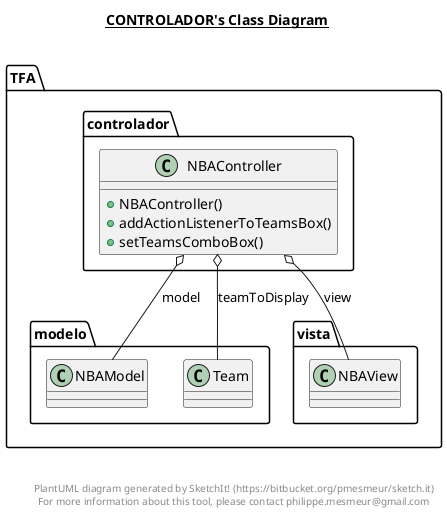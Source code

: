 @startuml

title __CONTROLADOR's Class Diagram__\n

  namespace TFA {
    namespace controlador {
      class TFA.controlador.NBAController {
          + NBAController()
          + addActionListenerToTeamsBox()
          + setTeamsComboBox()
      }
    }
  }
  

  TFA.controlador.NBAController o-- TFA.modelo.NBAModel : model
  TFA.controlador.NBAController o-- TFA.modelo.Team : teamToDisplay
  TFA.controlador.NBAController o-- TFA.vista.NBAView : view


right footer


PlantUML diagram generated by SketchIt! (https://bitbucket.org/pmesmeur/sketch.it)
For more information about this tool, please contact philippe.mesmeur@gmail.com
endfooter

@enduml
